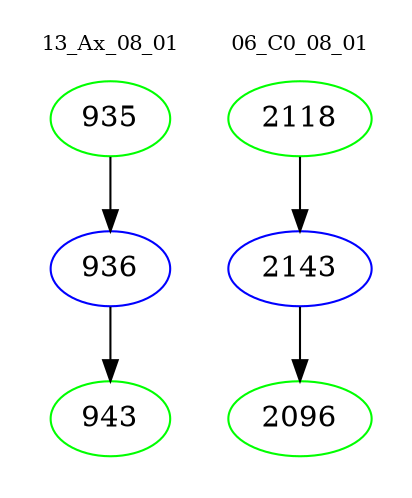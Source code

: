 digraph{
subgraph cluster_0 {
color = white
label = "13_Ax_08_01";
fontsize=10;
T0_935 [label="935", color="green"]
T0_935 -> T0_936 [color="black"]
T0_936 [label="936", color="blue"]
T0_936 -> T0_943 [color="black"]
T0_943 [label="943", color="green"]
}
subgraph cluster_1 {
color = white
label = "06_C0_08_01";
fontsize=10;
T1_2118 [label="2118", color="green"]
T1_2118 -> T1_2143 [color="black"]
T1_2143 [label="2143", color="blue"]
T1_2143 -> T1_2096 [color="black"]
T1_2096 [label="2096", color="green"]
}
}
